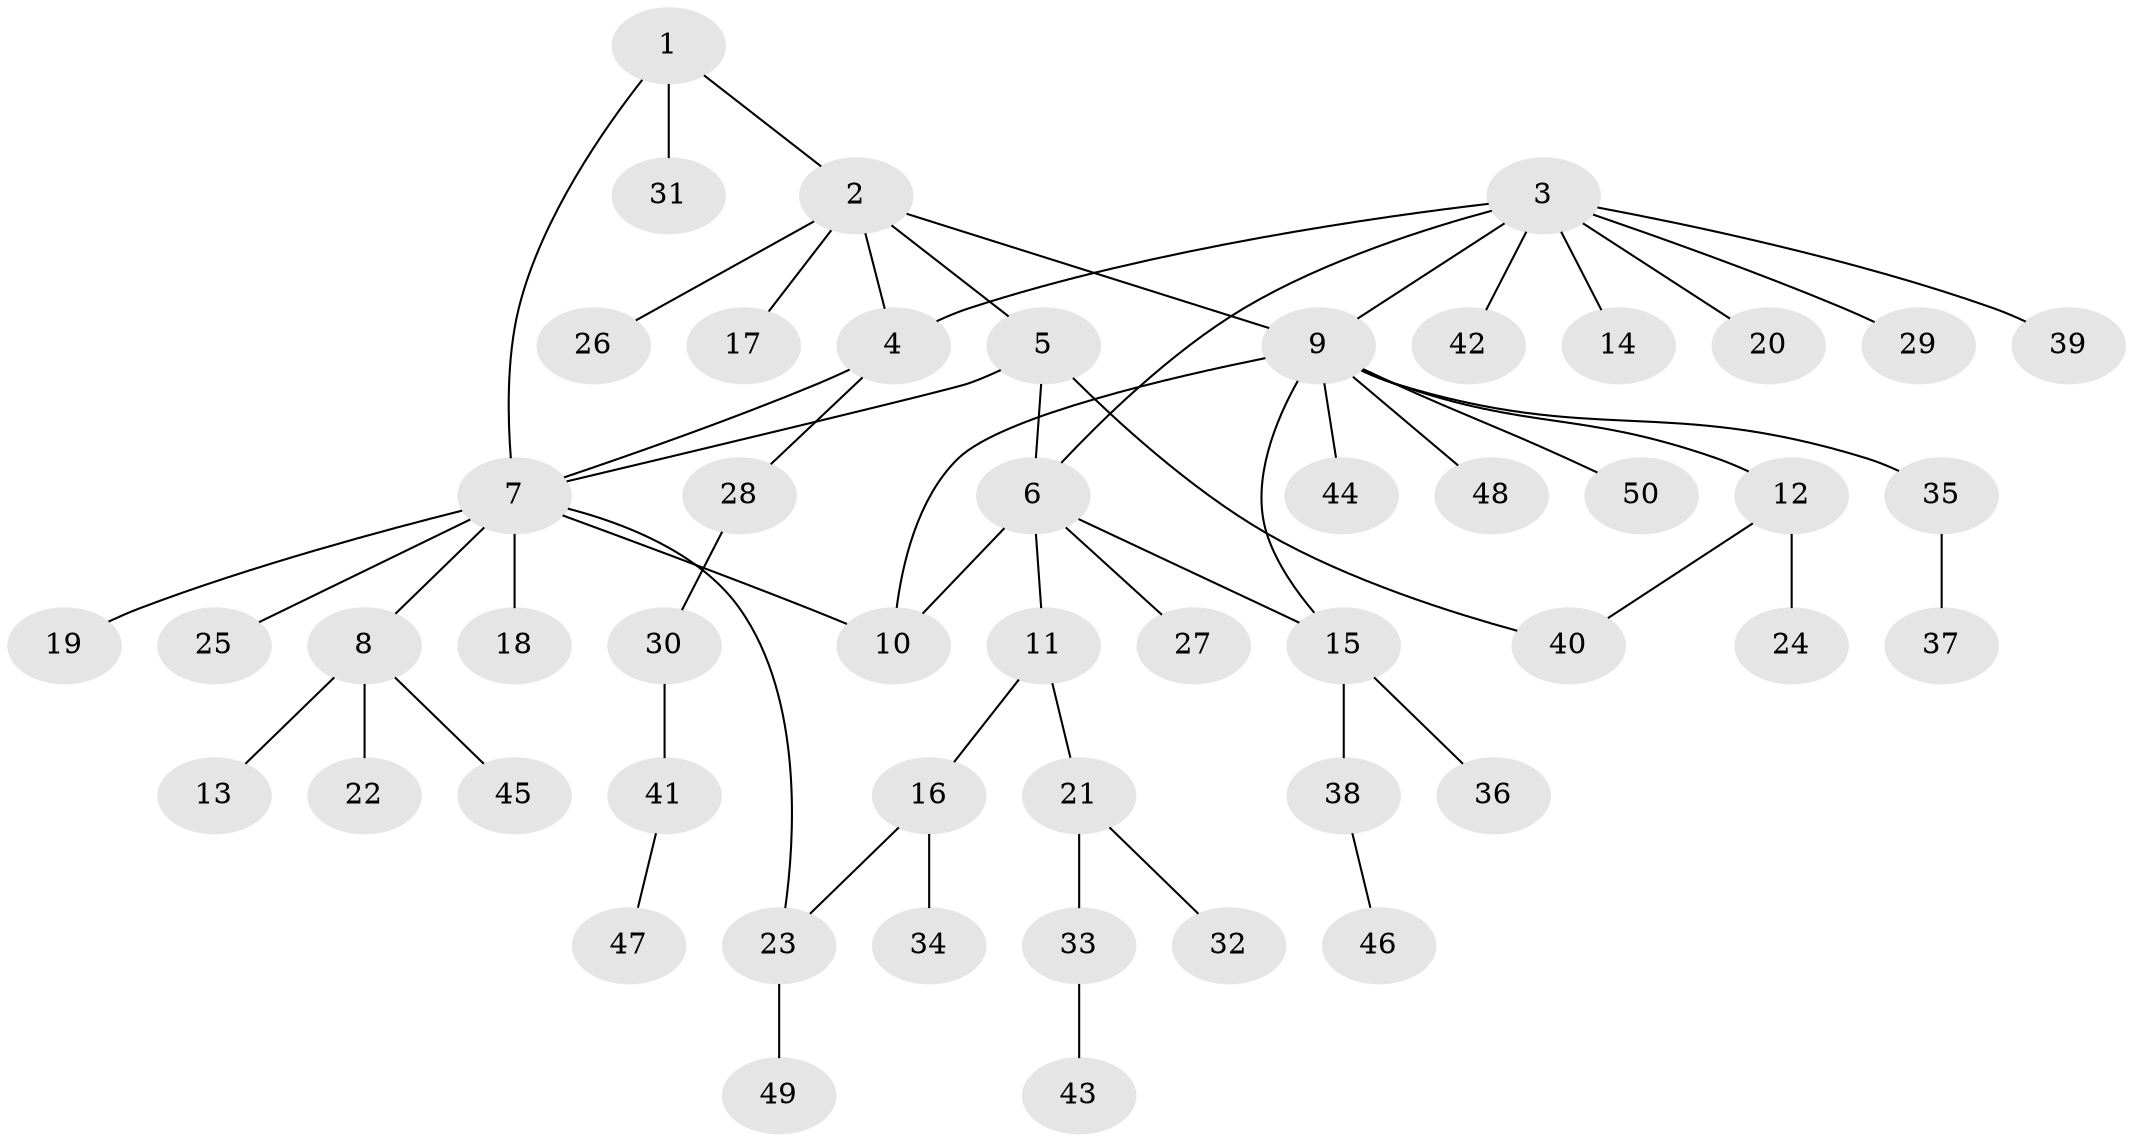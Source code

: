 // Generated by graph-tools (version 1.1) at 2025/16/03/09/25 04:16:09]
// undirected, 50 vertices, 58 edges
graph export_dot {
graph [start="1"]
  node [color=gray90,style=filled];
  1;
  2;
  3;
  4;
  5;
  6;
  7;
  8;
  9;
  10;
  11;
  12;
  13;
  14;
  15;
  16;
  17;
  18;
  19;
  20;
  21;
  22;
  23;
  24;
  25;
  26;
  27;
  28;
  29;
  30;
  31;
  32;
  33;
  34;
  35;
  36;
  37;
  38;
  39;
  40;
  41;
  42;
  43;
  44;
  45;
  46;
  47;
  48;
  49;
  50;
  1 -- 2;
  1 -- 7;
  1 -- 31;
  2 -- 4;
  2 -- 5;
  2 -- 9;
  2 -- 17;
  2 -- 26;
  3 -- 4;
  3 -- 6;
  3 -- 9;
  3 -- 14;
  3 -- 20;
  3 -- 29;
  3 -- 39;
  3 -- 42;
  4 -- 7;
  4 -- 28;
  5 -- 6;
  5 -- 7;
  5 -- 40;
  6 -- 10;
  6 -- 11;
  6 -- 15;
  6 -- 27;
  7 -- 8;
  7 -- 10;
  7 -- 18;
  7 -- 19;
  7 -- 23;
  7 -- 25;
  8 -- 13;
  8 -- 22;
  8 -- 45;
  9 -- 10;
  9 -- 12;
  9 -- 15;
  9 -- 35;
  9 -- 44;
  9 -- 48;
  9 -- 50;
  11 -- 16;
  11 -- 21;
  12 -- 24;
  12 -- 40;
  15 -- 36;
  15 -- 38;
  16 -- 23;
  16 -- 34;
  21 -- 32;
  21 -- 33;
  23 -- 49;
  28 -- 30;
  30 -- 41;
  33 -- 43;
  35 -- 37;
  38 -- 46;
  41 -- 47;
}
